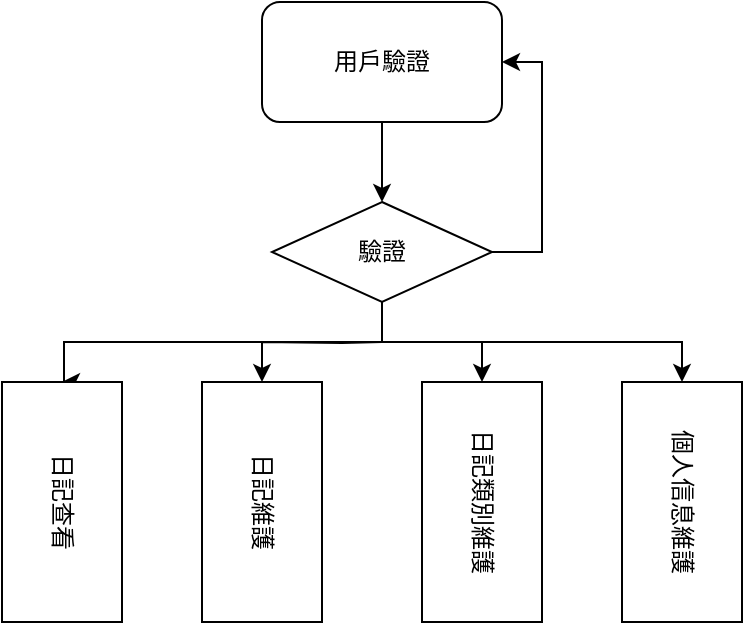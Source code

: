 <mxfile version="22.1.18" type="device">
  <diagram id="C5RBs43oDa-KdzZeNtuy" name="Page-1">
    <mxGraphModel dx="1434" dy="760" grid="1" gridSize="10" guides="1" tooltips="1" connect="1" arrows="1" fold="1" page="1" pageScale="1" pageWidth="827" pageHeight="1169" math="0" shadow="0">
      <root>
        <mxCell id="WIyWlLk6GJQsqaUBKTNV-0" />
        <mxCell id="WIyWlLk6GJQsqaUBKTNV-1" parent="WIyWlLk6GJQsqaUBKTNV-0" />
        <mxCell id="ubUZ4TG2uLZaiVE4YEIk-1" style="edgeStyle=orthogonalEdgeStyle;rounded=0;orthogonalLoop=1;jettySize=auto;html=1;" edge="1" parent="WIyWlLk6GJQsqaUBKTNV-1" source="ubUZ4TG2uLZaiVE4YEIk-0" target="ubUZ4TG2uLZaiVE4YEIk-2">
          <mxGeometry relative="1" as="geometry">
            <mxPoint x="250" y="170" as="targetPoint" />
          </mxGeometry>
        </mxCell>
        <mxCell id="ubUZ4TG2uLZaiVE4YEIk-0" value="用戶驗證" style="rounded=1;whiteSpace=wrap;html=1;" vertex="1" parent="WIyWlLk6GJQsqaUBKTNV-1">
          <mxGeometry x="190" y="60" width="120" height="60" as="geometry" />
        </mxCell>
        <mxCell id="ubUZ4TG2uLZaiVE4YEIk-9" value="" style="edgeStyle=orthogonalEdgeStyle;rounded=0;orthogonalLoop=1;jettySize=auto;html=1;" edge="1" parent="WIyWlLk6GJQsqaUBKTNV-1" source="ubUZ4TG2uLZaiVE4YEIk-2" target="ubUZ4TG2uLZaiVE4YEIk-7">
          <mxGeometry relative="1" as="geometry" />
        </mxCell>
        <mxCell id="ubUZ4TG2uLZaiVE4YEIk-10" style="edgeStyle=orthogonalEdgeStyle;rounded=0;orthogonalLoop=1;jettySize=auto;html=1;entryX=0;entryY=0.5;entryDx=0;entryDy=0;" edge="1" parent="WIyWlLk6GJQsqaUBKTNV-1" target="ubUZ4TG2uLZaiVE4YEIk-3">
          <mxGeometry relative="1" as="geometry">
            <mxPoint x="250" y="230" as="sourcePoint" />
            <mxPoint x="190" y="270" as="targetPoint" />
          </mxGeometry>
        </mxCell>
        <mxCell id="ubUZ4TG2uLZaiVE4YEIk-11" style="edgeStyle=orthogonalEdgeStyle;rounded=0;orthogonalLoop=1;jettySize=auto;html=1;entryX=0;entryY=0.5;entryDx=0;entryDy=0;" edge="1" parent="WIyWlLk6GJQsqaUBKTNV-1" source="ubUZ4TG2uLZaiVE4YEIk-2" target="ubUZ4TG2uLZaiVE4YEIk-5">
          <mxGeometry relative="1" as="geometry">
            <mxPoint x="90" y="240" as="targetPoint" />
            <Array as="points">
              <mxPoint x="250" y="230" />
              <mxPoint x="91" y="230" />
            </Array>
          </mxGeometry>
        </mxCell>
        <mxCell id="ubUZ4TG2uLZaiVE4YEIk-12" style="edgeStyle=orthogonalEdgeStyle;rounded=0;orthogonalLoop=1;jettySize=auto;html=1;entryX=0;entryY=0.5;entryDx=0;entryDy=0;" edge="1" parent="WIyWlLk6GJQsqaUBKTNV-1" source="ubUZ4TG2uLZaiVE4YEIk-2" target="ubUZ4TG2uLZaiVE4YEIk-8">
          <mxGeometry relative="1" as="geometry">
            <Array as="points">
              <mxPoint x="250" y="230" />
              <mxPoint x="400" y="230" />
            </Array>
          </mxGeometry>
        </mxCell>
        <mxCell id="ubUZ4TG2uLZaiVE4YEIk-13" style="edgeStyle=orthogonalEdgeStyle;rounded=0;orthogonalLoop=1;jettySize=auto;html=1;entryX=1;entryY=0.5;entryDx=0;entryDy=0;" edge="1" parent="WIyWlLk6GJQsqaUBKTNV-1" source="ubUZ4TG2uLZaiVE4YEIk-2" target="ubUZ4TG2uLZaiVE4YEIk-0">
          <mxGeometry relative="1" as="geometry">
            <Array as="points">
              <mxPoint x="330" y="185" />
              <mxPoint x="330" y="90" />
            </Array>
          </mxGeometry>
        </mxCell>
        <mxCell id="ubUZ4TG2uLZaiVE4YEIk-2" value="驗證" style="rhombus;whiteSpace=wrap;html=1;" vertex="1" parent="WIyWlLk6GJQsqaUBKTNV-1">
          <mxGeometry x="195" y="160" width="110" height="50" as="geometry" />
        </mxCell>
        <mxCell id="ubUZ4TG2uLZaiVE4YEIk-3" value="日記維護" style="whiteSpace=wrap;html=1;rotation=90;" vertex="1" parent="WIyWlLk6GJQsqaUBKTNV-1">
          <mxGeometry x="130" y="280" width="120" height="60" as="geometry" />
        </mxCell>
        <mxCell id="ubUZ4TG2uLZaiVE4YEIk-5" value="日記查看" style="whiteSpace=wrap;html=1;rotation=90;horizontal=1;align=center;verticalAlign=middle;labelBackgroundColor=none;" vertex="1" parent="WIyWlLk6GJQsqaUBKTNV-1">
          <mxGeometry x="30" y="280" width="120" height="60" as="geometry" />
        </mxCell>
        <mxCell id="ubUZ4TG2uLZaiVE4YEIk-7" value="日記類別維護" style="whiteSpace=wrap;html=1;rotation=90;" vertex="1" parent="WIyWlLk6GJQsqaUBKTNV-1">
          <mxGeometry x="240" y="280" width="120" height="60" as="geometry" />
        </mxCell>
        <mxCell id="ubUZ4TG2uLZaiVE4YEIk-8" value="個人信息維護" style="whiteSpace=wrap;html=1;rotation=90;" vertex="1" parent="WIyWlLk6GJQsqaUBKTNV-1">
          <mxGeometry x="340" y="280" width="120" height="60" as="geometry" />
        </mxCell>
      </root>
    </mxGraphModel>
  </diagram>
</mxfile>
